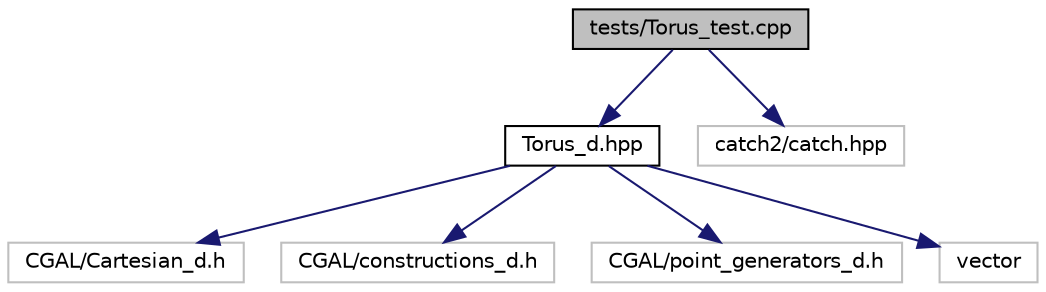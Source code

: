 digraph "tests/Torus_test.cpp"
{
 // LATEX_PDF_SIZE
  edge [fontname="Helvetica",fontsize="10",labelfontname="Helvetica",labelfontsize="10"];
  node [fontname="Helvetica",fontsize="10",shape=record];
  Node1 [label="tests/Torus_test.cpp",height=0.2,width=0.4,color="black", fillcolor="grey75", style="filled", fontcolor="black",tooltip="Tests for wraparound grids."];
  Node1 -> Node2 [color="midnightblue",fontsize="10",style="solid",fontname="Helvetica"];
  Node2 [label="Torus_d.hpp",height=0.2,width=0.4,color="black", fillcolor="white", style="filled",URL="$_torus__d_8hpp.html",tooltip="Functions on d-dimensional torus."];
  Node2 -> Node3 [color="midnightblue",fontsize="10",style="solid",fontname="Helvetica"];
  Node3 [label="CGAL/Cartesian_d.h",height=0.2,width=0.4,color="grey75", fillcolor="white", style="filled",tooltip=" "];
  Node2 -> Node4 [color="midnightblue",fontsize="10",style="solid",fontname="Helvetica"];
  Node4 [label="CGAL/constructions_d.h",height=0.2,width=0.4,color="grey75", fillcolor="white", style="filled",tooltip=" "];
  Node2 -> Node5 [color="midnightblue",fontsize="10",style="solid",fontname="Helvetica"];
  Node5 [label="CGAL/point_generators_d.h",height=0.2,width=0.4,color="grey75", fillcolor="white", style="filled",tooltip=" "];
  Node2 -> Node6 [color="midnightblue",fontsize="10",style="solid",fontname="Helvetica"];
  Node6 [label="vector",height=0.2,width=0.4,color="grey75", fillcolor="white", style="filled",tooltip=" "];
  Node1 -> Node7 [color="midnightblue",fontsize="10",style="solid",fontname="Helvetica"];
  Node7 [label="catch2/catch.hpp",height=0.2,width=0.4,color="grey75", fillcolor="white", style="filled",tooltip=" "];
}
